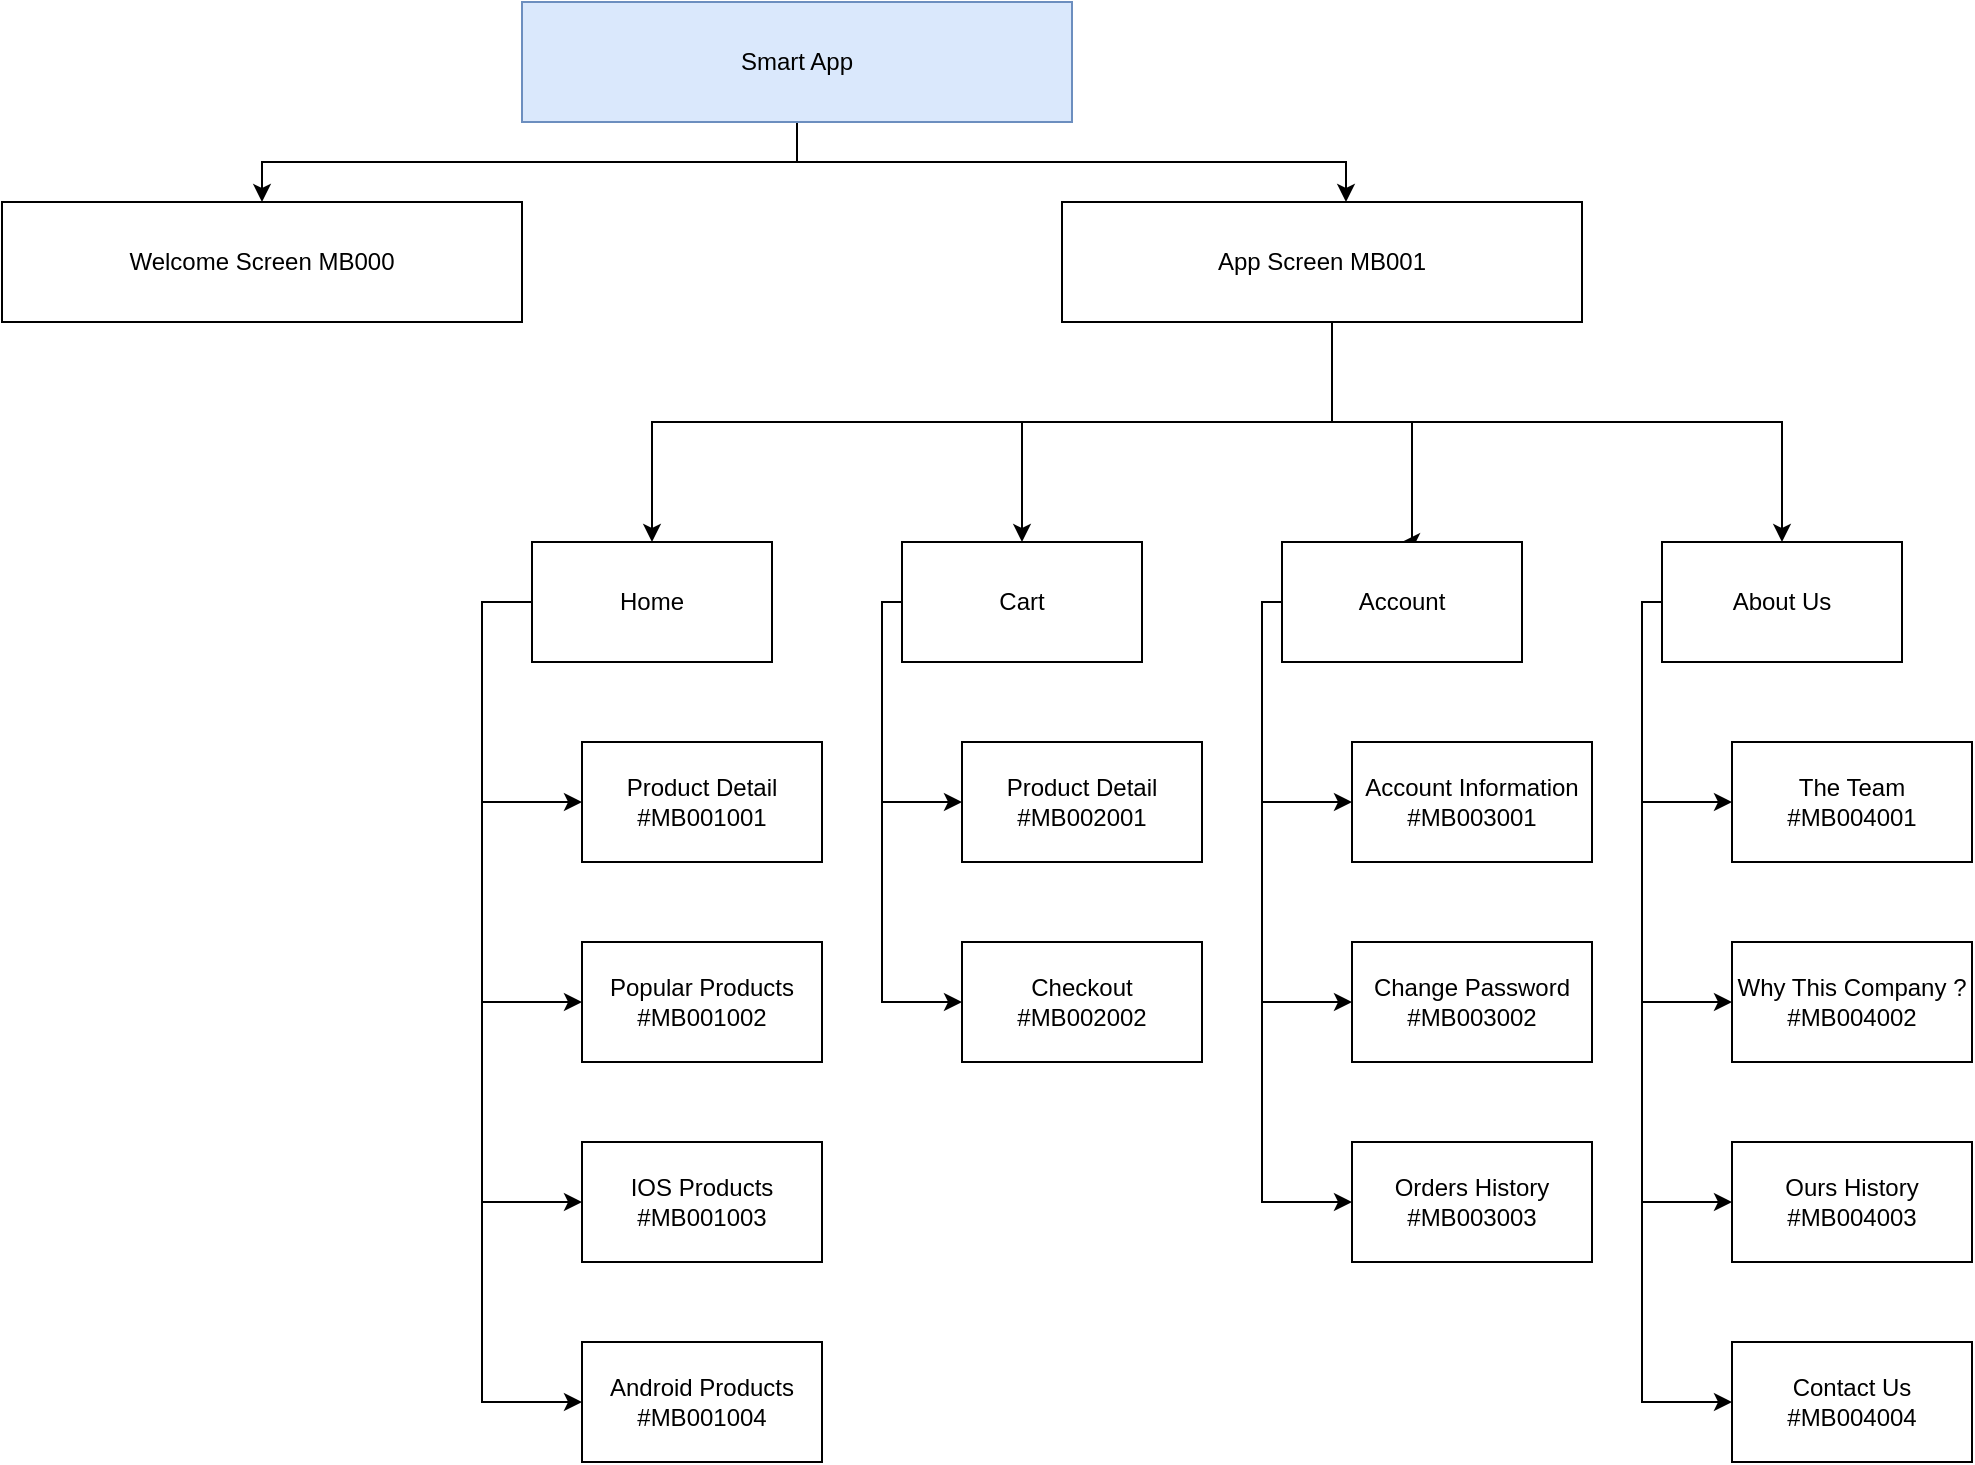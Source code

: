 <mxfile version="14.7.2" type="device"><diagram id="u-GwbT1Ui-qBv1V8ctAz" name="Page-1"><mxGraphModel dx="1447" dy="803" grid="1" gridSize="10" guides="1" tooltips="1" connect="1" arrows="1" fold="1" page="1" pageScale="1" pageWidth="850" pageHeight="1100" math="0" shadow="0"><root><mxCell id="0"/><mxCell id="1" parent="0"/><mxCell id="S3z4__wg3A0w-Ls1R-J4-14" style="edgeStyle=orthogonalEdgeStyle;rounded=0;orthogonalLoop=1;jettySize=auto;html=1;entryX=0.5;entryY=0;entryDx=0;entryDy=0;" parent="1" source="S3z4__wg3A0w-Ls1R-J4-1" target="S3z4__wg3A0w-Ls1R-J4-2" edge="1"><mxGeometry relative="1" as="geometry"/></mxCell><mxCell id="S3z4__wg3A0w-Ls1R-J4-15" style="edgeStyle=orthogonalEdgeStyle;rounded=0;orthogonalLoop=1;jettySize=auto;html=1;entryX=0.543;entryY=0;entryDx=0;entryDy=0;entryPerimeter=0;" parent="1" source="S3z4__wg3A0w-Ls1R-J4-1" target="S3z4__wg3A0w-Ls1R-J4-3" edge="1"><mxGeometry relative="1" as="geometry"><Array as="points"><mxPoint x="438" y="120"/><mxPoint x="712" y="120"/><mxPoint x="712" y="140"/></Array></mxGeometry></mxCell><mxCell id="S3z4__wg3A0w-Ls1R-J4-1" value="Smart App" style="rounded=0;whiteSpace=wrap;html=1;fillColor=#dae8fc;strokeColor=#6c8ebf;" parent="1" vertex="1"><mxGeometry x="300" y="40" width="275" height="60" as="geometry"/></mxCell><mxCell id="S3z4__wg3A0w-Ls1R-J4-2" value="Welcome Screen MB000" style="rounded=0;whiteSpace=wrap;html=1;" parent="1" vertex="1"><mxGeometry x="40" y="140" width="260" height="60" as="geometry"/></mxCell><mxCell id="S3z4__wg3A0w-Ls1R-J4-5" style="edgeStyle=orthogonalEdgeStyle;rounded=0;orthogonalLoop=1;jettySize=auto;html=1;entryX=0.5;entryY=0;entryDx=0;entryDy=0;" parent="1" source="S3z4__wg3A0w-Ls1R-J4-3" target="S3z4__wg3A0w-Ls1R-J4-4" edge="1"><mxGeometry relative="1" as="geometry"><Array as="points"><mxPoint x="705" y="250"/><mxPoint x="365" y="250"/></Array></mxGeometry></mxCell><mxCell id="S3z4__wg3A0w-Ls1R-J4-7" style="edgeStyle=orthogonalEdgeStyle;rounded=0;orthogonalLoop=1;jettySize=auto;html=1;" parent="1" source="S3z4__wg3A0w-Ls1R-J4-3" target="S3z4__wg3A0w-Ls1R-J4-6" edge="1"><mxGeometry relative="1" as="geometry"><Array as="points"><mxPoint x="705" y="250"/><mxPoint x="550" y="250"/></Array></mxGeometry></mxCell><mxCell id="wox4TffTnsc-XHPjmS_5-6" style="edgeStyle=orthogonalEdgeStyle;rounded=0;orthogonalLoop=1;jettySize=auto;html=1;entryX=0.5;entryY=0;entryDx=0;entryDy=0;" parent="1" source="S3z4__wg3A0w-Ls1R-J4-3" target="wox4TffTnsc-XHPjmS_5-3" edge="1"><mxGeometry relative="1" as="geometry"><Array as="points"><mxPoint x="705" y="250"/><mxPoint x="745" y="250"/></Array></mxGeometry></mxCell><mxCell id="9QYpJE3HCM6LSR_VyATp-12" style="edgeStyle=orthogonalEdgeStyle;rounded=0;orthogonalLoop=1;jettySize=auto;html=1;entryX=0.5;entryY=0;entryDx=0;entryDy=0;" edge="1" parent="1" source="S3z4__wg3A0w-Ls1R-J4-3" target="9QYpJE3HCM6LSR_VyATp-1"><mxGeometry relative="1" as="geometry"><Array as="points"><mxPoint x="705" y="250"/><mxPoint x="930" y="250"/></Array></mxGeometry></mxCell><mxCell id="S3z4__wg3A0w-Ls1R-J4-3" value="App Screen MB001" style="rounded=0;whiteSpace=wrap;html=1;" parent="1" vertex="1"><mxGeometry x="570" y="140" width="260" height="60" as="geometry"/></mxCell><mxCell id="dkkSTov-uVk0VxjPTMsg-1" style="edgeStyle=orthogonalEdgeStyle;rounded=0;orthogonalLoop=1;jettySize=auto;html=1;entryX=0;entryY=0.5;entryDx=0;entryDy=0;" parent="1" source="S3z4__wg3A0w-Ls1R-J4-4" target="S3z4__wg3A0w-Ls1R-J4-10" edge="1"><mxGeometry relative="1" as="geometry"><mxPoint x="280" y="440" as="targetPoint"/><Array as="points"><mxPoint x="280" y="340"/><mxPoint x="280" y="440"/></Array></mxGeometry></mxCell><mxCell id="dkkSTov-uVk0VxjPTMsg-7" style="edgeStyle=orthogonalEdgeStyle;rounded=0;orthogonalLoop=1;jettySize=auto;html=1;entryX=0;entryY=0.5;entryDx=0;entryDy=0;" parent="1" source="S3z4__wg3A0w-Ls1R-J4-4" target="dkkSTov-uVk0VxjPTMsg-5" edge="1"><mxGeometry relative="1" as="geometry"><Array as="points"><mxPoint x="280" y="340"/><mxPoint x="280" y="740"/></Array></mxGeometry></mxCell><mxCell id="dkkSTov-uVk0VxjPTMsg-8" style="edgeStyle=orthogonalEdgeStyle;rounded=0;orthogonalLoop=1;jettySize=auto;html=1;entryX=0;entryY=0.5;entryDx=0;entryDy=0;" parent="1" source="S3z4__wg3A0w-Ls1R-J4-4" target="dkkSTov-uVk0VxjPTMsg-6" edge="1"><mxGeometry relative="1" as="geometry"><Array as="points"><mxPoint x="280" y="340"/><mxPoint x="280" y="640"/></Array></mxGeometry></mxCell><mxCell id="dkkSTov-uVk0VxjPTMsg-9" style="edgeStyle=orthogonalEdgeStyle;rounded=0;orthogonalLoop=1;jettySize=auto;html=1;entryX=0;entryY=0.5;entryDx=0;entryDy=0;" parent="1" source="S3z4__wg3A0w-Ls1R-J4-4" target="dkkSTov-uVk0VxjPTMsg-4" edge="1"><mxGeometry relative="1" as="geometry"><Array as="points"><mxPoint x="280" y="340"/><mxPoint x="280" y="540"/></Array></mxGeometry></mxCell><mxCell id="S3z4__wg3A0w-Ls1R-J4-4" value="Home" style="rounded=0;whiteSpace=wrap;html=1;" parent="1" vertex="1"><mxGeometry x="305" y="310" width="120" height="60" as="geometry"/></mxCell><mxCell id="S3z4__wg3A0w-Ls1R-J4-17" style="edgeStyle=orthogonalEdgeStyle;rounded=0;orthogonalLoop=1;jettySize=auto;html=1;entryX=0;entryY=0.5;entryDx=0;entryDy=0;" parent="1" source="S3z4__wg3A0w-Ls1R-J4-6" target="S3z4__wg3A0w-Ls1R-J4-16" edge="1"><mxGeometry relative="1" as="geometry"><Array as="points"><mxPoint x="480" y="340"/><mxPoint x="480" y="440"/></Array></mxGeometry></mxCell><mxCell id="dkkSTov-uVk0VxjPTMsg-11" style="edgeStyle=orthogonalEdgeStyle;rounded=0;orthogonalLoop=1;jettySize=auto;html=1;entryX=0;entryY=0.5;entryDx=0;entryDy=0;" parent="1" source="S3z4__wg3A0w-Ls1R-J4-6" target="dkkSTov-uVk0VxjPTMsg-10" edge="1"><mxGeometry relative="1" as="geometry"><Array as="points"><mxPoint x="480" y="340"/><mxPoint x="480" y="540"/></Array></mxGeometry></mxCell><mxCell id="S3z4__wg3A0w-Ls1R-J4-6" value="Cart" style="rounded=0;whiteSpace=wrap;html=1;" parent="1" vertex="1"><mxGeometry x="490" y="310" width="120" height="60" as="geometry"/></mxCell><mxCell id="S3z4__wg3A0w-Ls1R-J4-10" value="Product Detail #MB001001" style="rounded=0;whiteSpace=wrap;html=1;" parent="1" vertex="1"><mxGeometry x="330" y="410" width="120" height="60" as="geometry"/></mxCell><mxCell id="S3z4__wg3A0w-Ls1R-J4-16" value="Product Detail #MB002001" style="rounded=0;whiteSpace=wrap;html=1;" parent="1" vertex="1"><mxGeometry x="520" y="410" width="120" height="60" as="geometry"/></mxCell><mxCell id="dkkSTov-uVk0VxjPTMsg-4" value="Popular Products #MB001002" style="rounded=0;whiteSpace=wrap;html=1;" parent="1" vertex="1"><mxGeometry x="330" y="510" width="120" height="60" as="geometry"/></mxCell><mxCell id="dkkSTov-uVk0VxjPTMsg-5" value="Android Products #MB001004" style="rounded=0;whiteSpace=wrap;html=1;" parent="1" vertex="1"><mxGeometry x="330" y="710" width="120" height="60" as="geometry"/></mxCell><mxCell id="dkkSTov-uVk0VxjPTMsg-6" value="IOS Products #MB001003" style="rounded=0;whiteSpace=wrap;html=1;" parent="1" vertex="1"><mxGeometry x="330" y="610" width="120" height="60" as="geometry"/></mxCell><mxCell id="dkkSTov-uVk0VxjPTMsg-10" value="Checkout #MB002002" style="rounded=0;whiteSpace=wrap;html=1;" parent="1" vertex="1"><mxGeometry x="520" y="510" width="120" height="60" as="geometry"/></mxCell><mxCell id="wox4TffTnsc-XHPjmS_5-1" style="edgeStyle=orthogonalEdgeStyle;rounded=0;orthogonalLoop=1;jettySize=auto;html=1;entryX=0;entryY=0.5;entryDx=0;entryDy=0;" parent="1" source="wox4TffTnsc-XHPjmS_5-3" target="wox4TffTnsc-XHPjmS_5-4" edge="1"><mxGeometry relative="1" as="geometry"><Array as="points"><mxPoint x="670" y="340"/><mxPoint x="670" y="440"/></Array></mxGeometry></mxCell><mxCell id="wox4TffTnsc-XHPjmS_5-2" style="edgeStyle=orthogonalEdgeStyle;rounded=0;orthogonalLoop=1;jettySize=auto;html=1;entryX=0;entryY=0.5;entryDx=0;entryDy=0;" parent="1" source="wox4TffTnsc-XHPjmS_5-3" target="wox4TffTnsc-XHPjmS_5-5" edge="1"><mxGeometry relative="1" as="geometry"><Array as="points"><mxPoint x="670" y="340"/><mxPoint x="670" y="540"/></Array></mxGeometry></mxCell><mxCell id="wox4TffTnsc-XHPjmS_5-10" style="edgeStyle=orthogonalEdgeStyle;rounded=0;orthogonalLoop=1;jettySize=auto;html=1;entryX=0;entryY=0.5;entryDx=0;entryDy=0;" parent="1" source="wox4TffTnsc-XHPjmS_5-3" target="wox4TffTnsc-XHPjmS_5-8" edge="1"><mxGeometry relative="1" as="geometry"><Array as="points"><mxPoint x="670" y="340"/><mxPoint x="670" y="640"/></Array></mxGeometry></mxCell><mxCell id="wox4TffTnsc-XHPjmS_5-3" value="Account" style="rounded=0;whiteSpace=wrap;html=1;" parent="1" vertex="1"><mxGeometry x="680" y="310" width="120" height="60" as="geometry"/></mxCell><mxCell id="wox4TffTnsc-XHPjmS_5-4" value="Account Information #MB003001" style="rounded=0;whiteSpace=wrap;html=1;" parent="1" vertex="1"><mxGeometry x="715" y="410" width="120" height="60" as="geometry"/></mxCell><mxCell id="wox4TffTnsc-XHPjmS_5-5" value="Change Password #MB003002" style="rounded=0;whiteSpace=wrap;html=1;" parent="1" vertex="1"><mxGeometry x="715" y="510" width="120" height="60" as="geometry"/></mxCell><mxCell id="wox4TffTnsc-XHPjmS_5-8" value="Orders History #MB003003" style="rounded=0;whiteSpace=wrap;html=1;" parent="1" vertex="1"><mxGeometry x="715" y="610" width="120" height="60" as="geometry"/></mxCell><mxCell id="9QYpJE3HCM6LSR_VyATp-11" style="edgeStyle=orthogonalEdgeStyle;rounded=0;orthogonalLoop=1;jettySize=auto;html=1;entryX=0;entryY=0.5;entryDx=0;entryDy=0;" edge="1" parent="1" source="9QYpJE3HCM6LSR_VyATp-1" target="9QYpJE3HCM6LSR_VyATp-10"><mxGeometry relative="1" as="geometry"><mxPoint x="860" y="740" as="targetPoint"/><Array as="points"><mxPoint x="860" y="340"/><mxPoint x="860" y="740"/></Array></mxGeometry></mxCell><mxCell id="9QYpJE3HCM6LSR_VyATp-1" value="About Us" style="rounded=0;whiteSpace=wrap;html=1;" vertex="1" parent="1"><mxGeometry x="870" y="310" width="120" height="60" as="geometry"/></mxCell><mxCell id="9QYpJE3HCM6LSR_VyATp-4" style="edgeStyle=orthogonalEdgeStyle;rounded=0;orthogonalLoop=1;jettySize=auto;html=1;entryX=0;entryY=0.5;entryDx=0;entryDy=0;" edge="1" parent="1" target="9QYpJE3HCM6LSR_VyATp-7"><mxGeometry relative="1" as="geometry"><Array as="points"><mxPoint x="860" y="340"/><mxPoint x="860" y="440"/></Array><mxPoint x="870.0" y="340" as="sourcePoint"/></mxGeometry></mxCell><mxCell id="9QYpJE3HCM6LSR_VyATp-5" style="edgeStyle=orthogonalEdgeStyle;rounded=0;orthogonalLoop=1;jettySize=auto;html=1;entryX=0;entryY=0.5;entryDx=0;entryDy=0;" edge="1" parent="1" target="9QYpJE3HCM6LSR_VyATp-8"><mxGeometry relative="1" as="geometry"><Array as="points"><mxPoint x="860" y="340"/><mxPoint x="860" y="540"/></Array><mxPoint x="870.0" y="340" as="sourcePoint"/></mxGeometry></mxCell><mxCell id="9QYpJE3HCM6LSR_VyATp-6" style="edgeStyle=orthogonalEdgeStyle;rounded=0;orthogonalLoop=1;jettySize=auto;html=1;entryX=0;entryY=0.5;entryDx=0;entryDy=0;" edge="1" parent="1" target="9QYpJE3HCM6LSR_VyATp-9"><mxGeometry relative="1" as="geometry"><Array as="points"><mxPoint x="860" y="340"/><mxPoint x="860" y="640"/></Array><mxPoint x="870.0" y="340" as="sourcePoint"/></mxGeometry></mxCell><mxCell id="9QYpJE3HCM6LSR_VyATp-7" value="The Team #MB004001" style="rounded=0;whiteSpace=wrap;html=1;" vertex="1" parent="1"><mxGeometry x="905" y="410" width="120" height="60" as="geometry"/></mxCell><mxCell id="9QYpJE3HCM6LSR_VyATp-8" value="Why This Company ? #MB004002" style="rounded=0;whiteSpace=wrap;html=1;" vertex="1" parent="1"><mxGeometry x="905" y="510" width="120" height="60" as="geometry"/></mxCell><mxCell id="9QYpJE3HCM6LSR_VyATp-9" value="Ours History #MB004003" style="rounded=0;whiteSpace=wrap;html=1;" vertex="1" parent="1"><mxGeometry x="905" y="610" width="120" height="60" as="geometry"/></mxCell><mxCell id="9QYpJE3HCM6LSR_VyATp-10" value="Contact Us #MB004004" style="rounded=0;whiteSpace=wrap;html=1;" vertex="1" parent="1"><mxGeometry x="905" y="710" width="120" height="60" as="geometry"/></mxCell></root></mxGraphModel></diagram></mxfile>